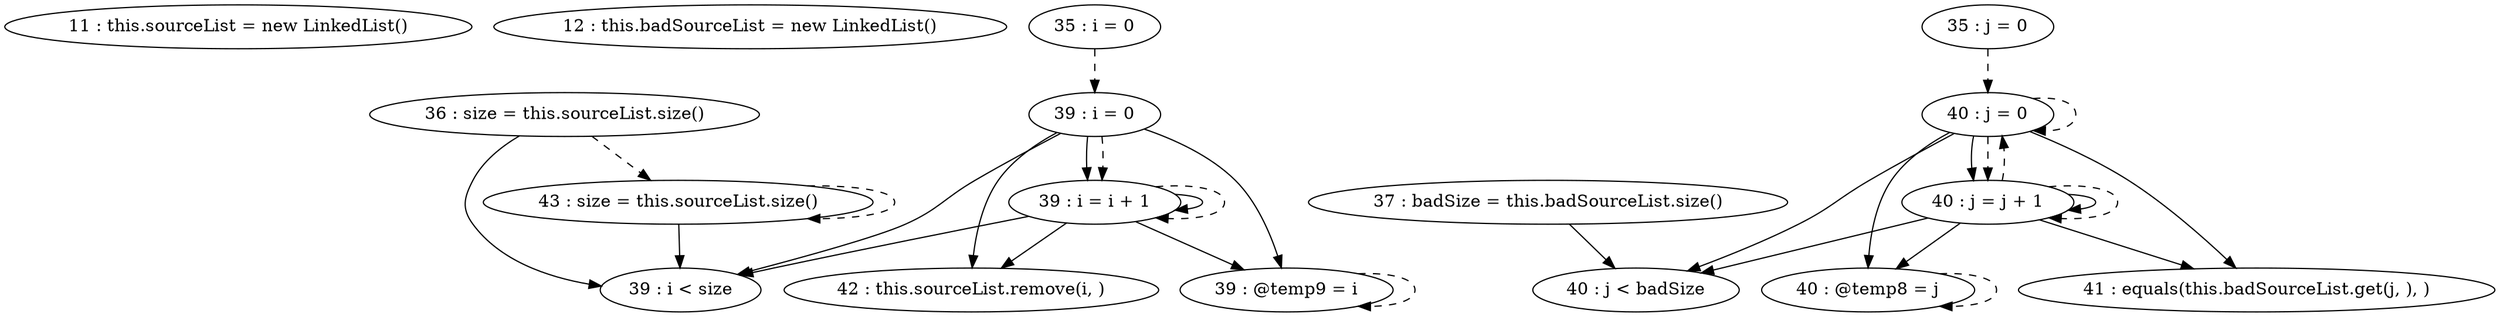 digraph G {
"11 : this.sourceList = new LinkedList()"
"12 : this.badSourceList = new LinkedList()"
"35 : i = 0"
"35 : i = 0" -> "39 : i = 0" [style=dashed]
"35 : j = 0"
"35 : j = 0" -> "40 : j = 0" [style=dashed]
"36 : size = this.sourceList.size()"
"36 : size = this.sourceList.size()" -> "39 : i < size"
"36 : size = this.sourceList.size()" -> "43 : size = this.sourceList.size()" [style=dashed]
"37 : badSize = this.badSourceList.size()"
"37 : badSize = this.badSourceList.size()" -> "40 : j < badSize"
"39 : i = 0"
"39 : i = 0" -> "39 : @temp9 = i"
"39 : i = 0" -> "39 : i = i + 1"
"39 : i = 0" -> "39 : i < size"
"39 : i = 0" -> "42 : this.sourceList.remove(i, )"
"39 : i = 0" -> "39 : i = i + 1" [style=dashed]
"39 : i < size"
"40 : j = 0"
"40 : j = 0" -> "41 : equals(this.badSourceList.get(j, ), )"
"40 : j = 0" -> "40 : @temp8 = j"
"40 : j = 0" -> "40 : j = j + 1"
"40 : j = 0" -> "40 : j < badSize"
"40 : j = 0" -> "40 : j = j + 1" [style=dashed]
"40 : j = 0" -> "40 : j = 0" [style=dashed]
"40 : j < badSize"
"41 : equals(this.badSourceList.get(j, ), )"
"39 : @temp9 = i"
"39 : @temp9 = i" -> "39 : @temp9 = i" [style=dashed]
"39 : i = i + 1"
"39 : i = i + 1" -> "39 : @temp9 = i"
"39 : i = i + 1" -> "39 : i = i + 1"
"39 : i = i + 1" -> "39 : i < size"
"39 : i = i + 1" -> "42 : this.sourceList.remove(i, )"
"39 : i = i + 1" -> "39 : i = i + 1" [style=dashed]
"42 : this.sourceList.remove(i, )"
"43 : size = this.sourceList.size()"
"43 : size = this.sourceList.size()" -> "39 : i < size"
"43 : size = this.sourceList.size()" -> "43 : size = this.sourceList.size()" [style=dashed]
"40 : @temp8 = j"
"40 : @temp8 = j" -> "40 : @temp8 = j" [style=dashed]
"40 : j = j + 1"
"40 : j = j + 1" -> "41 : equals(this.badSourceList.get(j, ), )"
"40 : j = j + 1" -> "40 : @temp8 = j"
"40 : j = j + 1" -> "40 : j = j + 1"
"40 : j = j + 1" -> "40 : j < badSize"
"40 : j = j + 1" -> "40 : j = j + 1" [style=dashed]
"40 : j = j + 1" -> "40 : j = 0" [style=dashed]
}
